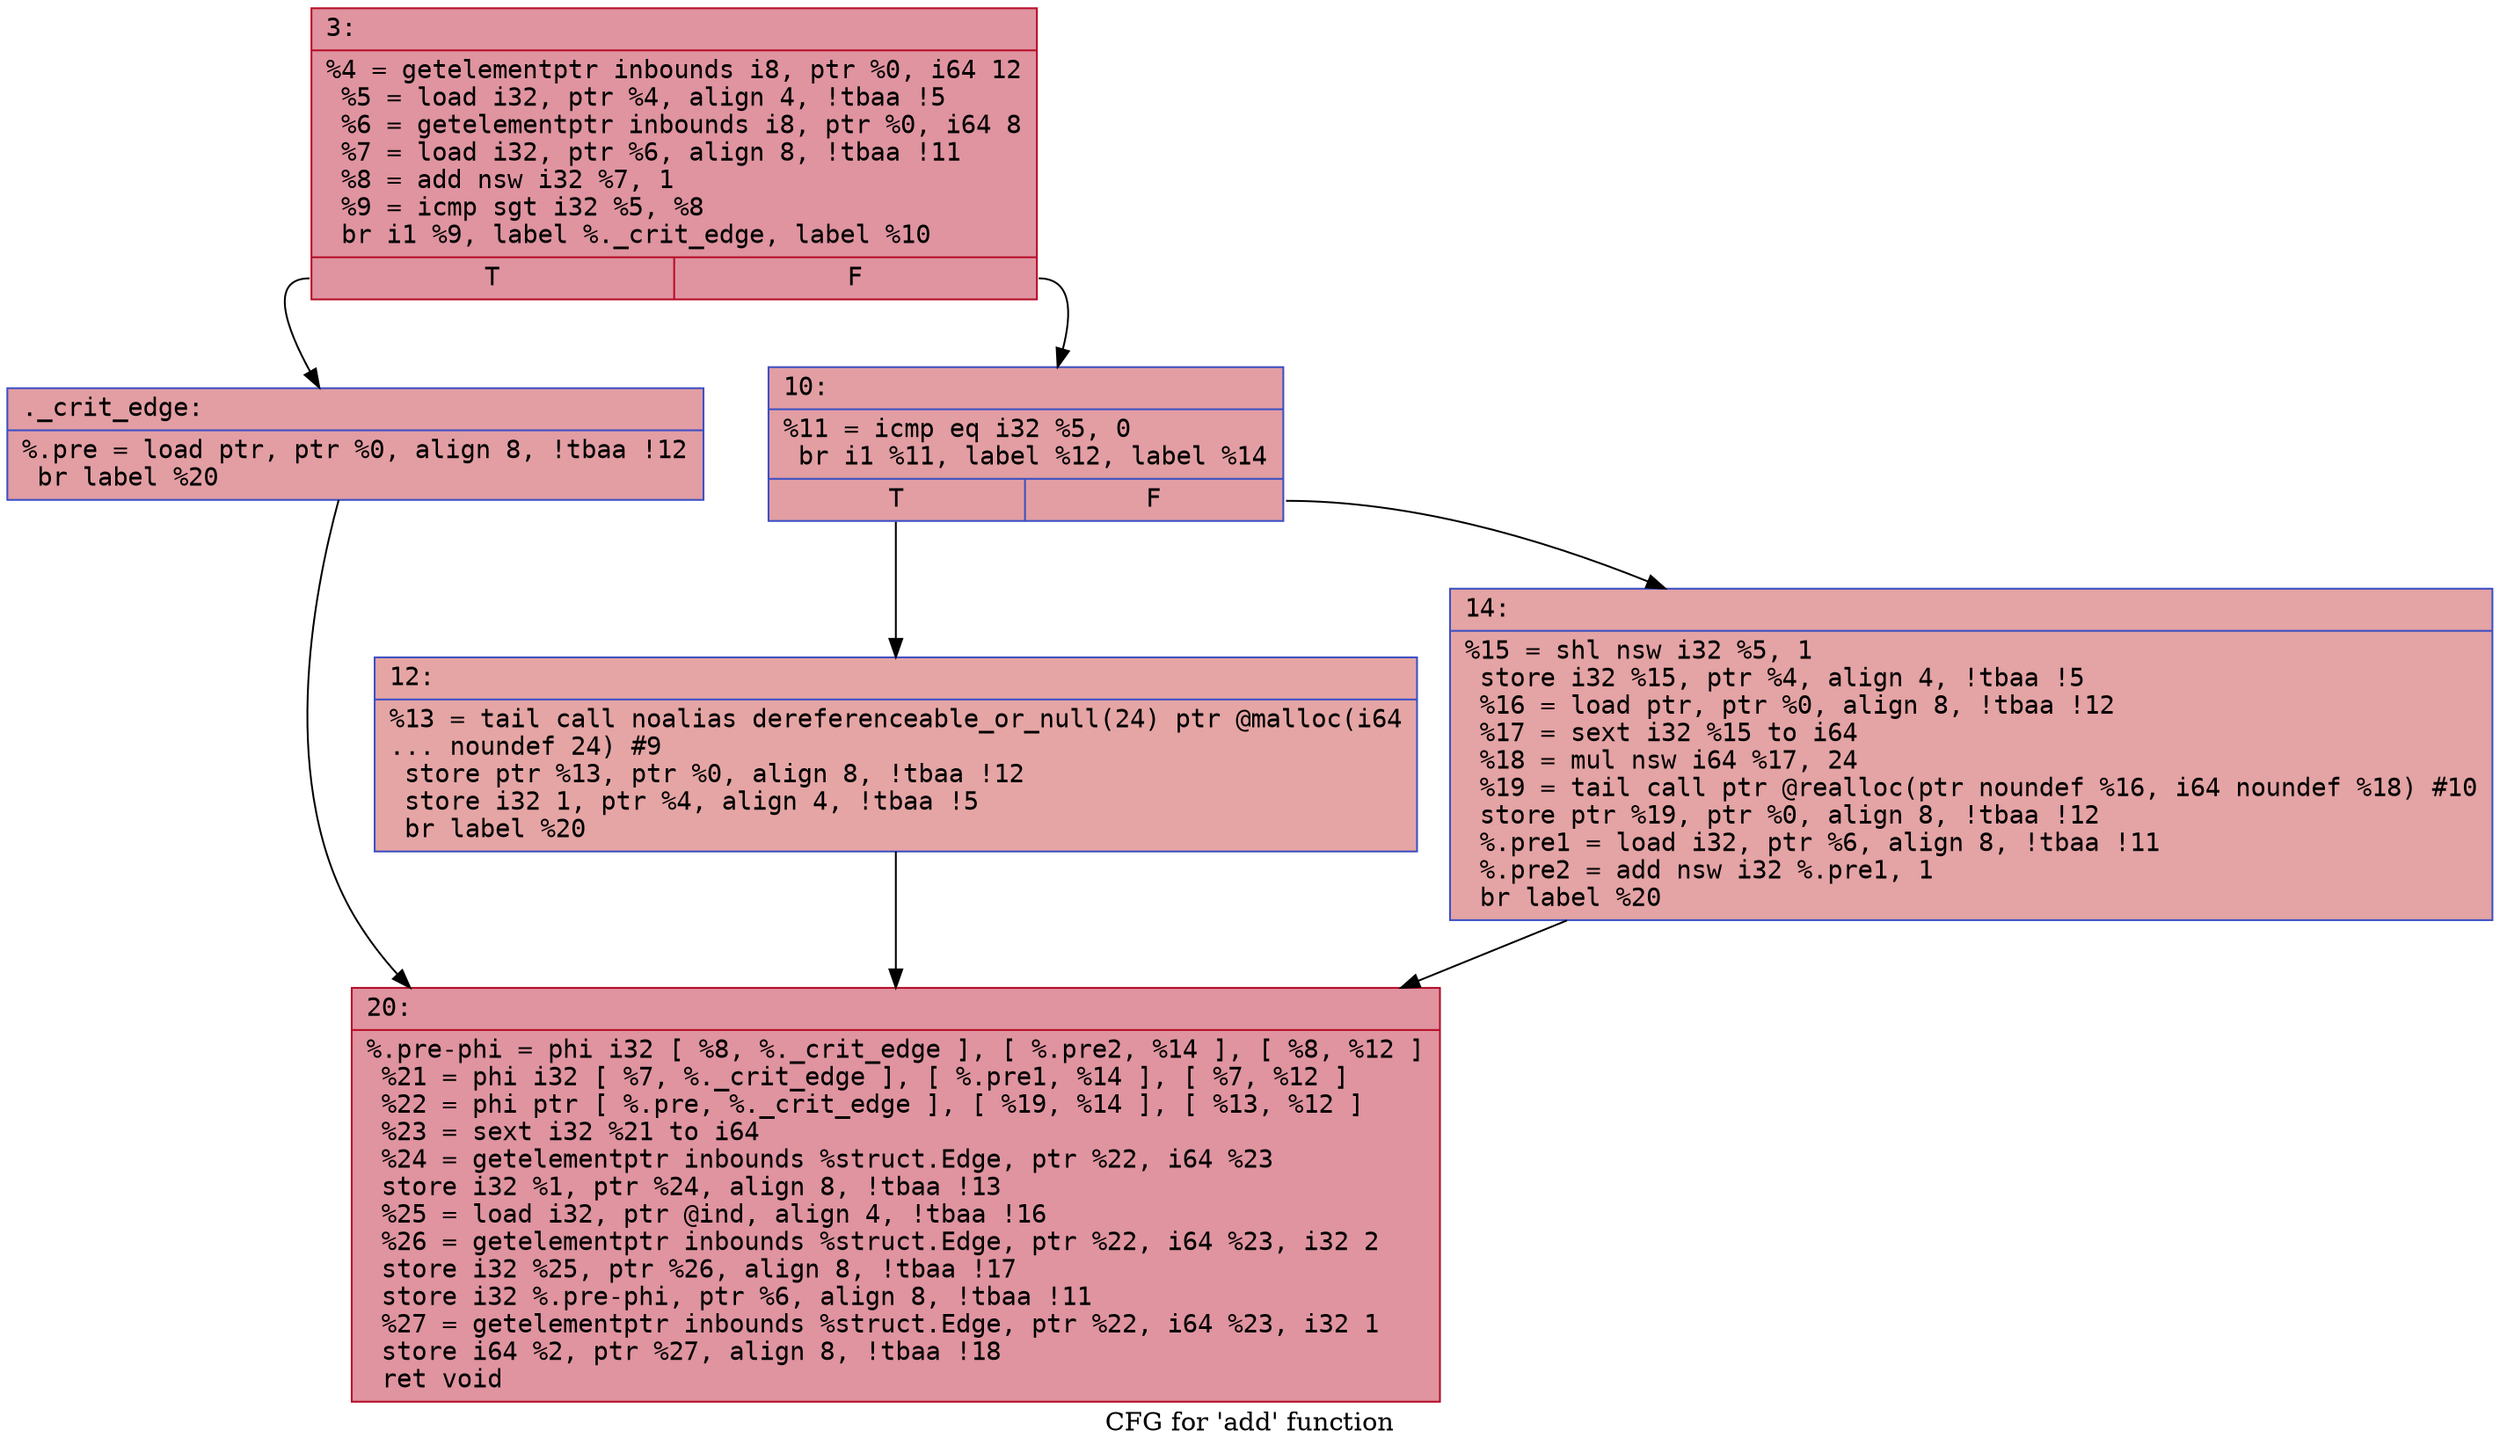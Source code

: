 digraph "CFG for 'add' function" {
	label="CFG for 'add' function";

	Node0x56e38e2b1cd0 [shape=record,color="#b70d28ff", style=filled, fillcolor="#b70d2870" fontname="Courier",label="{3:\l|  %4 = getelementptr inbounds i8, ptr %0, i64 12\l  %5 = load i32, ptr %4, align 4, !tbaa !5\l  %6 = getelementptr inbounds i8, ptr %0, i64 8\l  %7 = load i32, ptr %6, align 8, !tbaa !11\l  %8 = add nsw i32 %7, 1\l  %9 = icmp sgt i32 %5, %8\l  br i1 %9, label %._crit_edge, label %10\l|{<s0>T|<s1>F}}"];
	Node0x56e38e2b1cd0:s0 -> Node0x56e38e2b34c0[tooltip="3 -> ._crit_edge\nProbability 50.00%" ];
	Node0x56e38e2b1cd0:s1 -> Node0x56e38e2b3690[tooltip="3 -> 10\nProbability 50.00%" ];
	Node0x56e38e2b34c0 [shape=record,color="#3d50c3ff", style=filled, fillcolor="#be242e70" fontname="Courier",label="{._crit_edge:\l|  %.pre = load ptr, ptr %0, align 8, !tbaa !12\l  br label %20\l}"];
	Node0x56e38e2b34c0 -> Node0x56e38e2b3630[tooltip="._crit_edge -> 20\nProbability 100.00%" ];
	Node0x56e38e2b3690 [shape=record,color="#3d50c3ff", style=filled, fillcolor="#be242e70" fontname="Courier",label="{10:\l|  %11 = icmp eq i32 %5, 0\l  br i1 %11, label %12, label %14\l|{<s0>T|<s1>F}}"];
	Node0x56e38e2b3690:s0 -> Node0x56e38e2b3fb0[tooltip="10 -> 12\nProbability 37.50%" ];
	Node0x56e38e2b3690:s1 -> Node0x56e38e2b4010[tooltip="10 -> 14\nProbability 62.50%" ];
	Node0x56e38e2b3fb0 [shape=record,color="#3d50c3ff", style=filled, fillcolor="#c5333470" fontname="Courier",label="{12:\l|  %13 = tail call noalias dereferenceable_or_null(24) ptr @malloc(i64\l... noundef 24) #9\l  store ptr %13, ptr %0, align 8, !tbaa !12\l  store i32 1, ptr %4, align 4, !tbaa !5\l  br label %20\l}"];
	Node0x56e38e2b3fb0 -> Node0x56e38e2b3630[tooltip="12 -> 20\nProbability 100.00%" ];
	Node0x56e38e2b4010 [shape=record,color="#3d50c3ff", style=filled, fillcolor="#c32e3170" fontname="Courier",label="{14:\l|  %15 = shl nsw i32 %5, 1\l  store i32 %15, ptr %4, align 4, !tbaa !5\l  %16 = load ptr, ptr %0, align 8, !tbaa !12\l  %17 = sext i32 %15 to i64\l  %18 = mul nsw i64 %17, 24\l  %19 = tail call ptr @realloc(ptr noundef %16, i64 noundef %18) #10\l  store ptr %19, ptr %0, align 8, !tbaa !12\l  %.pre1 = load i32, ptr %6, align 8, !tbaa !11\l  %.pre2 = add nsw i32 %.pre1, 1\l  br label %20\l}"];
	Node0x56e38e2b4010 -> Node0x56e38e2b3630[tooltip="14 -> 20\nProbability 100.00%" ];
	Node0x56e38e2b3630 [shape=record,color="#b70d28ff", style=filled, fillcolor="#b70d2870" fontname="Courier",label="{20:\l|  %.pre-phi = phi i32 [ %8, %._crit_edge ], [ %.pre2, %14 ], [ %8, %12 ]\l  %21 = phi i32 [ %7, %._crit_edge ], [ %.pre1, %14 ], [ %7, %12 ]\l  %22 = phi ptr [ %.pre, %._crit_edge ], [ %19, %14 ], [ %13, %12 ]\l  %23 = sext i32 %21 to i64\l  %24 = getelementptr inbounds %struct.Edge, ptr %22, i64 %23\l  store i32 %1, ptr %24, align 8, !tbaa !13\l  %25 = load i32, ptr @ind, align 4, !tbaa !16\l  %26 = getelementptr inbounds %struct.Edge, ptr %22, i64 %23, i32 2\l  store i32 %25, ptr %26, align 8, !tbaa !17\l  store i32 %.pre-phi, ptr %6, align 8, !tbaa !11\l  %27 = getelementptr inbounds %struct.Edge, ptr %22, i64 %23, i32 1\l  store i64 %2, ptr %27, align 8, !tbaa !18\l  ret void\l}"];
}
